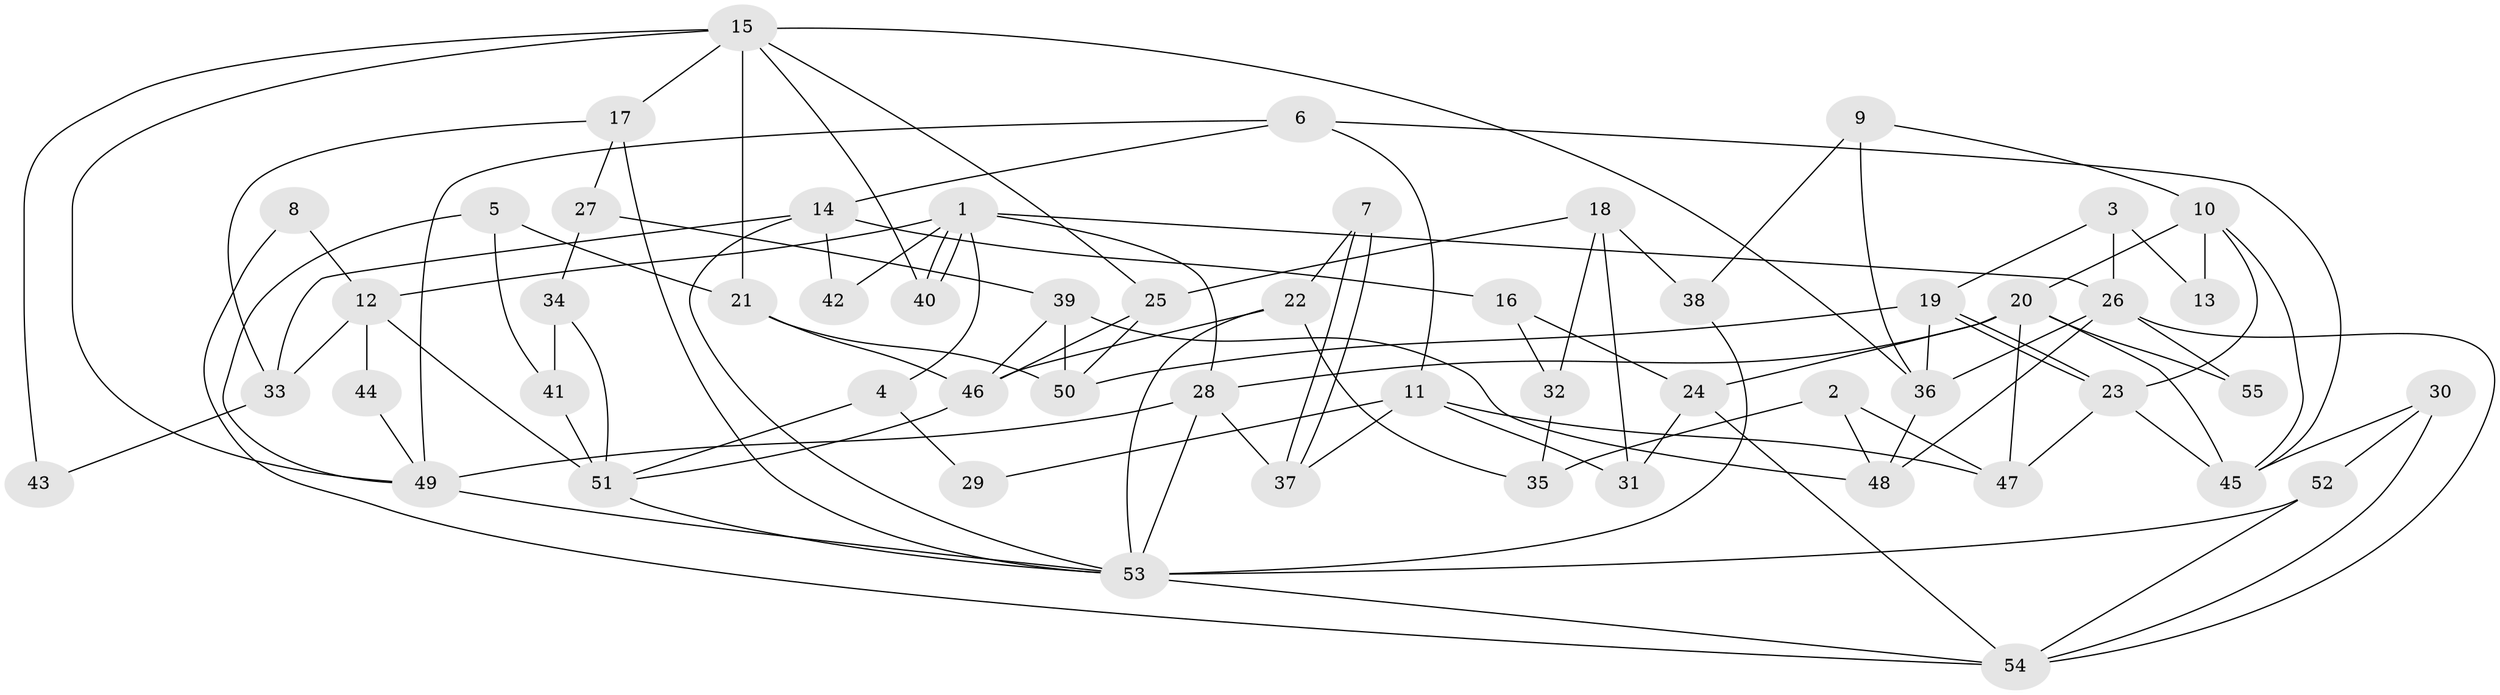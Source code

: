 // Generated by graph-tools (version 1.1) at 2025/11/02/27/25 16:11:18]
// undirected, 55 vertices, 110 edges
graph export_dot {
graph [start="1"]
  node [color=gray90,style=filled];
  1;
  2;
  3;
  4;
  5;
  6;
  7;
  8;
  9;
  10;
  11;
  12;
  13;
  14;
  15;
  16;
  17;
  18;
  19;
  20;
  21;
  22;
  23;
  24;
  25;
  26;
  27;
  28;
  29;
  30;
  31;
  32;
  33;
  34;
  35;
  36;
  37;
  38;
  39;
  40;
  41;
  42;
  43;
  44;
  45;
  46;
  47;
  48;
  49;
  50;
  51;
  52;
  53;
  54;
  55;
  1 -- 40;
  1 -- 40;
  1 -- 28;
  1 -- 4;
  1 -- 12;
  1 -- 26;
  1 -- 42;
  2 -- 47;
  2 -- 48;
  2 -- 35;
  3 -- 19;
  3 -- 26;
  3 -- 13;
  4 -- 51;
  4 -- 29;
  5 -- 41;
  5 -- 49;
  5 -- 21;
  6 -- 11;
  6 -- 49;
  6 -- 14;
  6 -- 45;
  7 -- 37;
  7 -- 37;
  7 -- 22;
  8 -- 54;
  8 -- 12;
  9 -- 10;
  9 -- 36;
  9 -- 38;
  10 -- 45;
  10 -- 23;
  10 -- 13;
  10 -- 20;
  11 -- 37;
  11 -- 31;
  11 -- 29;
  11 -- 47;
  12 -- 33;
  12 -- 44;
  12 -- 51;
  14 -- 53;
  14 -- 16;
  14 -- 33;
  14 -- 42;
  15 -- 21;
  15 -- 49;
  15 -- 17;
  15 -- 25;
  15 -- 36;
  15 -- 40;
  15 -- 43;
  16 -- 24;
  16 -- 32;
  17 -- 53;
  17 -- 27;
  17 -- 33;
  18 -- 25;
  18 -- 32;
  18 -- 31;
  18 -- 38;
  19 -- 36;
  19 -- 23;
  19 -- 23;
  19 -- 50;
  20 -- 45;
  20 -- 24;
  20 -- 28;
  20 -- 47;
  20 -- 55;
  21 -- 50;
  21 -- 46;
  22 -- 46;
  22 -- 53;
  22 -- 35;
  23 -- 47;
  23 -- 45;
  24 -- 54;
  24 -- 31;
  25 -- 46;
  25 -- 50;
  26 -- 36;
  26 -- 48;
  26 -- 54;
  26 -- 55;
  27 -- 39;
  27 -- 34;
  28 -- 53;
  28 -- 37;
  28 -- 49;
  30 -- 45;
  30 -- 54;
  30 -- 52;
  32 -- 35;
  33 -- 43;
  34 -- 51;
  34 -- 41;
  36 -- 48;
  38 -- 53;
  39 -- 50;
  39 -- 46;
  39 -- 48;
  41 -- 51;
  44 -- 49;
  46 -- 51;
  49 -- 53;
  51 -- 53;
  52 -- 54;
  52 -- 53;
  53 -- 54;
}
